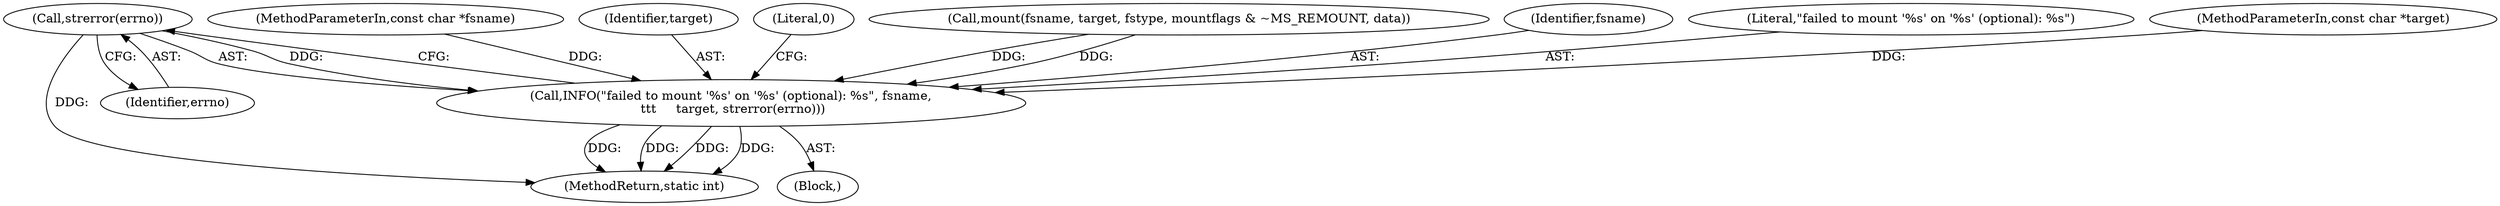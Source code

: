 digraph "0_lxc_592fd47a6245508b79fe6ac819fe6d3b2c1289be_5@API" {
"1000127" [label="(Call,strerror(errno))"];
"1000123" [label="(Call,INFO(\"failed to mount '%s' on '%s' (optional): %s\", fsname,\n \t\t\t     target, strerror(errno)))"];
"1000102" [label="(MethodParameterIn,const char *fsname)"];
"1000126" [label="(Identifier,target)"];
"1000127" [label="(Call,strerror(errno))"];
"1000130" [label="(Literal,0)"];
"1000111" [label="(Call,mount(fsname, target, fstype, mountflags & ~MS_REMOUNT, data))"];
"1000125" [label="(Identifier,fsname)"];
"1000123" [label="(Call,INFO(\"failed to mount '%s' on '%s' (optional): %s\", fsname,\n \t\t\t     target, strerror(errno)))"];
"1000128" [label="(Identifier,errno)"];
"1000124" [label="(Literal,\"failed to mount '%s' on '%s' (optional): %s\")"];
"1000103" [label="(MethodParameterIn,const char *target)"];
"1000122" [label="(Block,)"];
"1000286" [label="(MethodReturn,static int)"];
"1000127" -> "1000123"  [label="AST: "];
"1000127" -> "1000128"  [label="CFG: "];
"1000128" -> "1000127"  [label="AST: "];
"1000123" -> "1000127"  [label="CFG: "];
"1000127" -> "1000286"  [label="DDG: "];
"1000127" -> "1000123"  [label="DDG: "];
"1000123" -> "1000122"  [label="AST: "];
"1000124" -> "1000123"  [label="AST: "];
"1000125" -> "1000123"  [label="AST: "];
"1000126" -> "1000123"  [label="AST: "];
"1000130" -> "1000123"  [label="CFG: "];
"1000123" -> "1000286"  [label="DDG: "];
"1000123" -> "1000286"  [label="DDG: "];
"1000123" -> "1000286"  [label="DDG: "];
"1000123" -> "1000286"  [label="DDG: "];
"1000111" -> "1000123"  [label="DDG: "];
"1000111" -> "1000123"  [label="DDG: "];
"1000102" -> "1000123"  [label="DDG: "];
"1000103" -> "1000123"  [label="DDG: "];
}
